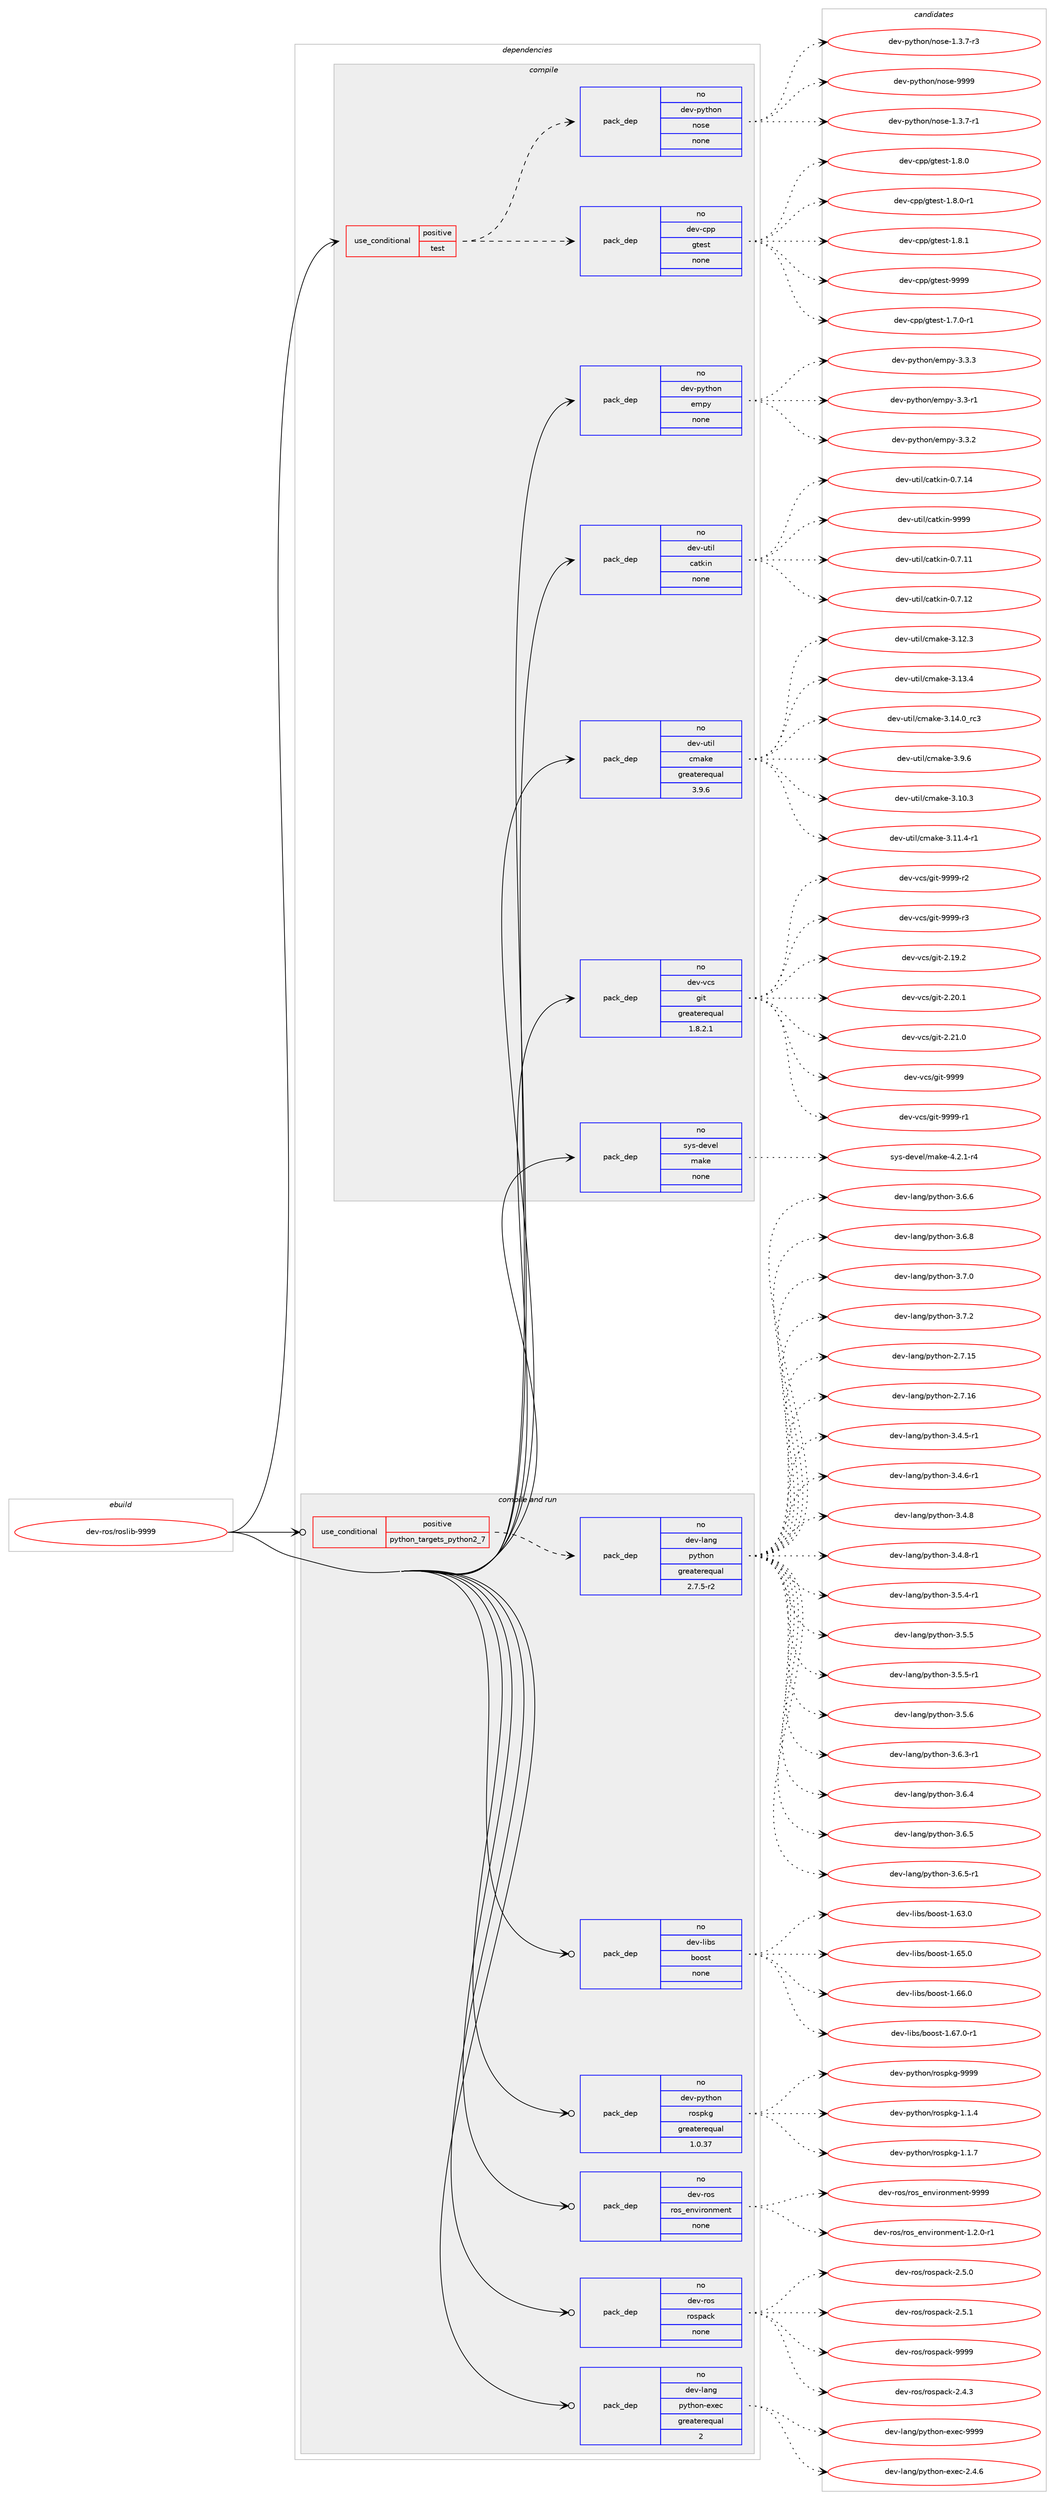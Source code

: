 digraph prolog {

# *************
# Graph options
# *************

newrank=true;
concentrate=true;
compound=true;
graph [rankdir=LR,fontname=Helvetica,fontsize=10,ranksep=1.5];#, ranksep=2.5, nodesep=0.2];
edge  [arrowhead=vee];
node  [fontname=Helvetica,fontsize=10];

# **********
# The ebuild
# **********

subgraph cluster_leftcol {
color=gray;
rank=same;
label=<<i>ebuild</i>>;
id [label="dev-ros/roslib-9999", color=red, width=4, href="../dev-ros/roslib-9999.svg"];
}

# ****************
# The dependencies
# ****************

subgraph cluster_midcol {
color=gray;
label=<<i>dependencies</i>>;
subgraph cluster_compile {
fillcolor="#eeeeee";
style=filled;
label=<<i>compile</i>>;
subgraph cond389965 {
dependency1465747 [label=<<TABLE BORDER="0" CELLBORDER="1" CELLSPACING="0" CELLPADDING="4"><TR><TD ROWSPAN="3" CELLPADDING="10">use_conditional</TD></TR><TR><TD>positive</TD></TR><TR><TD>test</TD></TR></TABLE>>, shape=none, color=red];
subgraph pack1052392 {
dependency1465748 [label=<<TABLE BORDER="0" CELLBORDER="1" CELLSPACING="0" CELLPADDING="4" WIDTH="220"><TR><TD ROWSPAN="6" CELLPADDING="30">pack_dep</TD></TR><TR><TD WIDTH="110">no</TD></TR><TR><TD>dev-cpp</TD></TR><TR><TD>gtest</TD></TR><TR><TD>none</TD></TR><TR><TD></TD></TR></TABLE>>, shape=none, color=blue];
}
dependency1465747:e -> dependency1465748:w [weight=20,style="dashed",arrowhead="vee"];
subgraph pack1052393 {
dependency1465749 [label=<<TABLE BORDER="0" CELLBORDER="1" CELLSPACING="0" CELLPADDING="4" WIDTH="220"><TR><TD ROWSPAN="6" CELLPADDING="30">pack_dep</TD></TR><TR><TD WIDTH="110">no</TD></TR><TR><TD>dev-python</TD></TR><TR><TD>nose</TD></TR><TR><TD>none</TD></TR><TR><TD></TD></TR></TABLE>>, shape=none, color=blue];
}
dependency1465747:e -> dependency1465749:w [weight=20,style="dashed",arrowhead="vee"];
}
id:e -> dependency1465747:w [weight=20,style="solid",arrowhead="vee"];
subgraph pack1052394 {
dependency1465750 [label=<<TABLE BORDER="0" CELLBORDER="1" CELLSPACING="0" CELLPADDING="4" WIDTH="220"><TR><TD ROWSPAN="6" CELLPADDING="30">pack_dep</TD></TR><TR><TD WIDTH="110">no</TD></TR><TR><TD>dev-python</TD></TR><TR><TD>empy</TD></TR><TR><TD>none</TD></TR><TR><TD></TD></TR></TABLE>>, shape=none, color=blue];
}
id:e -> dependency1465750:w [weight=20,style="solid",arrowhead="vee"];
subgraph pack1052395 {
dependency1465751 [label=<<TABLE BORDER="0" CELLBORDER="1" CELLSPACING="0" CELLPADDING="4" WIDTH="220"><TR><TD ROWSPAN="6" CELLPADDING="30">pack_dep</TD></TR><TR><TD WIDTH="110">no</TD></TR><TR><TD>dev-util</TD></TR><TR><TD>catkin</TD></TR><TR><TD>none</TD></TR><TR><TD></TD></TR></TABLE>>, shape=none, color=blue];
}
id:e -> dependency1465751:w [weight=20,style="solid",arrowhead="vee"];
subgraph pack1052396 {
dependency1465752 [label=<<TABLE BORDER="0" CELLBORDER="1" CELLSPACING="0" CELLPADDING="4" WIDTH="220"><TR><TD ROWSPAN="6" CELLPADDING="30">pack_dep</TD></TR><TR><TD WIDTH="110">no</TD></TR><TR><TD>dev-util</TD></TR><TR><TD>cmake</TD></TR><TR><TD>greaterequal</TD></TR><TR><TD>3.9.6</TD></TR></TABLE>>, shape=none, color=blue];
}
id:e -> dependency1465752:w [weight=20,style="solid",arrowhead="vee"];
subgraph pack1052397 {
dependency1465753 [label=<<TABLE BORDER="0" CELLBORDER="1" CELLSPACING="0" CELLPADDING="4" WIDTH="220"><TR><TD ROWSPAN="6" CELLPADDING="30">pack_dep</TD></TR><TR><TD WIDTH="110">no</TD></TR><TR><TD>dev-vcs</TD></TR><TR><TD>git</TD></TR><TR><TD>greaterequal</TD></TR><TR><TD>1.8.2.1</TD></TR></TABLE>>, shape=none, color=blue];
}
id:e -> dependency1465753:w [weight=20,style="solid",arrowhead="vee"];
subgraph pack1052398 {
dependency1465754 [label=<<TABLE BORDER="0" CELLBORDER="1" CELLSPACING="0" CELLPADDING="4" WIDTH="220"><TR><TD ROWSPAN="6" CELLPADDING="30">pack_dep</TD></TR><TR><TD WIDTH="110">no</TD></TR><TR><TD>sys-devel</TD></TR><TR><TD>make</TD></TR><TR><TD>none</TD></TR><TR><TD></TD></TR></TABLE>>, shape=none, color=blue];
}
id:e -> dependency1465754:w [weight=20,style="solid",arrowhead="vee"];
}
subgraph cluster_compileandrun {
fillcolor="#eeeeee";
style=filled;
label=<<i>compile and run</i>>;
subgraph cond389966 {
dependency1465755 [label=<<TABLE BORDER="0" CELLBORDER="1" CELLSPACING="0" CELLPADDING="4"><TR><TD ROWSPAN="3" CELLPADDING="10">use_conditional</TD></TR><TR><TD>positive</TD></TR><TR><TD>python_targets_python2_7</TD></TR></TABLE>>, shape=none, color=red];
subgraph pack1052399 {
dependency1465756 [label=<<TABLE BORDER="0" CELLBORDER="1" CELLSPACING="0" CELLPADDING="4" WIDTH="220"><TR><TD ROWSPAN="6" CELLPADDING="30">pack_dep</TD></TR><TR><TD WIDTH="110">no</TD></TR><TR><TD>dev-lang</TD></TR><TR><TD>python</TD></TR><TR><TD>greaterequal</TD></TR><TR><TD>2.7.5-r2</TD></TR></TABLE>>, shape=none, color=blue];
}
dependency1465755:e -> dependency1465756:w [weight=20,style="dashed",arrowhead="vee"];
}
id:e -> dependency1465755:w [weight=20,style="solid",arrowhead="odotvee"];
subgraph pack1052400 {
dependency1465757 [label=<<TABLE BORDER="0" CELLBORDER="1" CELLSPACING="0" CELLPADDING="4" WIDTH="220"><TR><TD ROWSPAN="6" CELLPADDING="30">pack_dep</TD></TR><TR><TD WIDTH="110">no</TD></TR><TR><TD>dev-lang</TD></TR><TR><TD>python-exec</TD></TR><TR><TD>greaterequal</TD></TR><TR><TD>2</TD></TR></TABLE>>, shape=none, color=blue];
}
id:e -> dependency1465757:w [weight=20,style="solid",arrowhead="odotvee"];
subgraph pack1052401 {
dependency1465758 [label=<<TABLE BORDER="0" CELLBORDER="1" CELLSPACING="0" CELLPADDING="4" WIDTH="220"><TR><TD ROWSPAN="6" CELLPADDING="30">pack_dep</TD></TR><TR><TD WIDTH="110">no</TD></TR><TR><TD>dev-libs</TD></TR><TR><TD>boost</TD></TR><TR><TD>none</TD></TR><TR><TD></TD></TR></TABLE>>, shape=none, color=blue];
}
id:e -> dependency1465758:w [weight=20,style="solid",arrowhead="odotvee"];
subgraph pack1052402 {
dependency1465759 [label=<<TABLE BORDER="0" CELLBORDER="1" CELLSPACING="0" CELLPADDING="4" WIDTH="220"><TR><TD ROWSPAN="6" CELLPADDING="30">pack_dep</TD></TR><TR><TD WIDTH="110">no</TD></TR><TR><TD>dev-python</TD></TR><TR><TD>rospkg</TD></TR><TR><TD>greaterequal</TD></TR><TR><TD>1.0.37</TD></TR></TABLE>>, shape=none, color=blue];
}
id:e -> dependency1465759:w [weight=20,style="solid",arrowhead="odotvee"];
subgraph pack1052403 {
dependency1465760 [label=<<TABLE BORDER="0" CELLBORDER="1" CELLSPACING="0" CELLPADDING="4" WIDTH="220"><TR><TD ROWSPAN="6" CELLPADDING="30">pack_dep</TD></TR><TR><TD WIDTH="110">no</TD></TR><TR><TD>dev-ros</TD></TR><TR><TD>ros_environment</TD></TR><TR><TD>none</TD></TR><TR><TD></TD></TR></TABLE>>, shape=none, color=blue];
}
id:e -> dependency1465760:w [weight=20,style="solid",arrowhead="odotvee"];
subgraph pack1052404 {
dependency1465761 [label=<<TABLE BORDER="0" CELLBORDER="1" CELLSPACING="0" CELLPADDING="4" WIDTH="220"><TR><TD ROWSPAN="6" CELLPADDING="30">pack_dep</TD></TR><TR><TD WIDTH="110">no</TD></TR><TR><TD>dev-ros</TD></TR><TR><TD>rospack</TD></TR><TR><TD>none</TD></TR><TR><TD></TD></TR></TABLE>>, shape=none, color=blue];
}
id:e -> dependency1465761:w [weight=20,style="solid",arrowhead="odotvee"];
}
subgraph cluster_run {
fillcolor="#eeeeee";
style=filled;
label=<<i>run</i>>;
}
}

# **************
# The candidates
# **************

subgraph cluster_choices {
rank=same;
color=gray;
label=<<i>candidates</i>>;

subgraph choice1052392 {
color=black;
nodesep=1;
choice1001011184599112112471031161011151164549465546484511449 [label="dev-cpp/gtest-1.7.0-r1", color=red, width=4,href="../dev-cpp/gtest-1.7.0-r1.svg"];
choice100101118459911211247103116101115116454946564648 [label="dev-cpp/gtest-1.8.0", color=red, width=4,href="../dev-cpp/gtest-1.8.0.svg"];
choice1001011184599112112471031161011151164549465646484511449 [label="dev-cpp/gtest-1.8.0-r1", color=red, width=4,href="../dev-cpp/gtest-1.8.0-r1.svg"];
choice100101118459911211247103116101115116454946564649 [label="dev-cpp/gtest-1.8.1", color=red, width=4,href="../dev-cpp/gtest-1.8.1.svg"];
choice1001011184599112112471031161011151164557575757 [label="dev-cpp/gtest-9999", color=red, width=4,href="../dev-cpp/gtest-9999.svg"];
dependency1465748:e -> choice1001011184599112112471031161011151164549465546484511449:w [style=dotted,weight="100"];
dependency1465748:e -> choice100101118459911211247103116101115116454946564648:w [style=dotted,weight="100"];
dependency1465748:e -> choice1001011184599112112471031161011151164549465646484511449:w [style=dotted,weight="100"];
dependency1465748:e -> choice100101118459911211247103116101115116454946564649:w [style=dotted,weight="100"];
dependency1465748:e -> choice1001011184599112112471031161011151164557575757:w [style=dotted,weight="100"];
}
subgraph choice1052393 {
color=black;
nodesep=1;
choice10010111845112121116104111110471101111151014549465146554511449 [label="dev-python/nose-1.3.7-r1", color=red, width=4,href="../dev-python/nose-1.3.7-r1.svg"];
choice10010111845112121116104111110471101111151014549465146554511451 [label="dev-python/nose-1.3.7-r3", color=red, width=4,href="../dev-python/nose-1.3.7-r3.svg"];
choice10010111845112121116104111110471101111151014557575757 [label="dev-python/nose-9999", color=red, width=4,href="../dev-python/nose-9999.svg"];
dependency1465749:e -> choice10010111845112121116104111110471101111151014549465146554511449:w [style=dotted,weight="100"];
dependency1465749:e -> choice10010111845112121116104111110471101111151014549465146554511451:w [style=dotted,weight="100"];
dependency1465749:e -> choice10010111845112121116104111110471101111151014557575757:w [style=dotted,weight="100"];
}
subgraph choice1052394 {
color=black;
nodesep=1;
choice1001011184511212111610411111047101109112121455146514511449 [label="dev-python/empy-3.3-r1", color=red, width=4,href="../dev-python/empy-3.3-r1.svg"];
choice1001011184511212111610411111047101109112121455146514650 [label="dev-python/empy-3.3.2", color=red, width=4,href="../dev-python/empy-3.3.2.svg"];
choice1001011184511212111610411111047101109112121455146514651 [label="dev-python/empy-3.3.3", color=red, width=4,href="../dev-python/empy-3.3.3.svg"];
dependency1465750:e -> choice1001011184511212111610411111047101109112121455146514511449:w [style=dotted,weight="100"];
dependency1465750:e -> choice1001011184511212111610411111047101109112121455146514650:w [style=dotted,weight="100"];
dependency1465750:e -> choice1001011184511212111610411111047101109112121455146514651:w [style=dotted,weight="100"];
}
subgraph choice1052395 {
color=black;
nodesep=1;
choice1001011184511711610510847999711610710511045484655464949 [label="dev-util/catkin-0.7.11", color=red, width=4,href="../dev-util/catkin-0.7.11.svg"];
choice1001011184511711610510847999711610710511045484655464950 [label="dev-util/catkin-0.7.12", color=red, width=4,href="../dev-util/catkin-0.7.12.svg"];
choice1001011184511711610510847999711610710511045484655464952 [label="dev-util/catkin-0.7.14", color=red, width=4,href="../dev-util/catkin-0.7.14.svg"];
choice100101118451171161051084799971161071051104557575757 [label="dev-util/catkin-9999", color=red, width=4,href="../dev-util/catkin-9999.svg"];
dependency1465751:e -> choice1001011184511711610510847999711610710511045484655464949:w [style=dotted,weight="100"];
dependency1465751:e -> choice1001011184511711610510847999711610710511045484655464950:w [style=dotted,weight="100"];
dependency1465751:e -> choice1001011184511711610510847999711610710511045484655464952:w [style=dotted,weight="100"];
dependency1465751:e -> choice100101118451171161051084799971161071051104557575757:w [style=dotted,weight="100"];
}
subgraph choice1052396 {
color=black;
nodesep=1;
choice1001011184511711610510847991099710710145514649484651 [label="dev-util/cmake-3.10.3", color=red, width=4,href="../dev-util/cmake-3.10.3.svg"];
choice10010111845117116105108479910997107101455146494946524511449 [label="dev-util/cmake-3.11.4-r1", color=red, width=4,href="../dev-util/cmake-3.11.4-r1.svg"];
choice1001011184511711610510847991099710710145514649504651 [label="dev-util/cmake-3.12.3", color=red, width=4,href="../dev-util/cmake-3.12.3.svg"];
choice1001011184511711610510847991099710710145514649514652 [label="dev-util/cmake-3.13.4", color=red, width=4,href="../dev-util/cmake-3.13.4.svg"];
choice1001011184511711610510847991099710710145514649524648951149951 [label="dev-util/cmake-3.14.0_rc3", color=red, width=4,href="../dev-util/cmake-3.14.0_rc3.svg"];
choice10010111845117116105108479910997107101455146574654 [label="dev-util/cmake-3.9.6", color=red, width=4,href="../dev-util/cmake-3.9.6.svg"];
dependency1465752:e -> choice1001011184511711610510847991099710710145514649484651:w [style=dotted,weight="100"];
dependency1465752:e -> choice10010111845117116105108479910997107101455146494946524511449:w [style=dotted,weight="100"];
dependency1465752:e -> choice1001011184511711610510847991099710710145514649504651:w [style=dotted,weight="100"];
dependency1465752:e -> choice1001011184511711610510847991099710710145514649514652:w [style=dotted,weight="100"];
dependency1465752:e -> choice1001011184511711610510847991099710710145514649524648951149951:w [style=dotted,weight="100"];
dependency1465752:e -> choice10010111845117116105108479910997107101455146574654:w [style=dotted,weight="100"];
}
subgraph choice1052397 {
color=black;
nodesep=1;
choice10010111845118991154710310511645504649574650 [label="dev-vcs/git-2.19.2", color=red, width=4,href="../dev-vcs/git-2.19.2.svg"];
choice10010111845118991154710310511645504650484649 [label="dev-vcs/git-2.20.1", color=red, width=4,href="../dev-vcs/git-2.20.1.svg"];
choice10010111845118991154710310511645504650494648 [label="dev-vcs/git-2.21.0", color=red, width=4,href="../dev-vcs/git-2.21.0.svg"];
choice1001011184511899115471031051164557575757 [label="dev-vcs/git-9999", color=red, width=4,href="../dev-vcs/git-9999.svg"];
choice10010111845118991154710310511645575757574511449 [label="dev-vcs/git-9999-r1", color=red, width=4,href="../dev-vcs/git-9999-r1.svg"];
choice10010111845118991154710310511645575757574511450 [label="dev-vcs/git-9999-r2", color=red, width=4,href="../dev-vcs/git-9999-r2.svg"];
choice10010111845118991154710310511645575757574511451 [label="dev-vcs/git-9999-r3", color=red, width=4,href="../dev-vcs/git-9999-r3.svg"];
dependency1465753:e -> choice10010111845118991154710310511645504649574650:w [style=dotted,weight="100"];
dependency1465753:e -> choice10010111845118991154710310511645504650484649:w [style=dotted,weight="100"];
dependency1465753:e -> choice10010111845118991154710310511645504650494648:w [style=dotted,weight="100"];
dependency1465753:e -> choice1001011184511899115471031051164557575757:w [style=dotted,weight="100"];
dependency1465753:e -> choice10010111845118991154710310511645575757574511449:w [style=dotted,weight="100"];
dependency1465753:e -> choice10010111845118991154710310511645575757574511450:w [style=dotted,weight="100"];
dependency1465753:e -> choice10010111845118991154710310511645575757574511451:w [style=dotted,weight="100"];
}
subgraph choice1052398 {
color=black;
nodesep=1;
choice1151211154510010111810110847109971071014552465046494511452 [label="sys-devel/make-4.2.1-r4", color=red, width=4,href="../sys-devel/make-4.2.1-r4.svg"];
dependency1465754:e -> choice1151211154510010111810110847109971071014552465046494511452:w [style=dotted,weight="100"];
}
subgraph choice1052399 {
color=black;
nodesep=1;
choice10010111845108971101034711212111610411111045504655464953 [label="dev-lang/python-2.7.15", color=red, width=4,href="../dev-lang/python-2.7.15.svg"];
choice10010111845108971101034711212111610411111045504655464954 [label="dev-lang/python-2.7.16", color=red, width=4,href="../dev-lang/python-2.7.16.svg"];
choice1001011184510897110103471121211161041111104551465246534511449 [label="dev-lang/python-3.4.5-r1", color=red, width=4,href="../dev-lang/python-3.4.5-r1.svg"];
choice1001011184510897110103471121211161041111104551465246544511449 [label="dev-lang/python-3.4.6-r1", color=red, width=4,href="../dev-lang/python-3.4.6-r1.svg"];
choice100101118451089711010347112121116104111110455146524656 [label="dev-lang/python-3.4.8", color=red, width=4,href="../dev-lang/python-3.4.8.svg"];
choice1001011184510897110103471121211161041111104551465246564511449 [label="dev-lang/python-3.4.8-r1", color=red, width=4,href="../dev-lang/python-3.4.8-r1.svg"];
choice1001011184510897110103471121211161041111104551465346524511449 [label="dev-lang/python-3.5.4-r1", color=red, width=4,href="../dev-lang/python-3.5.4-r1.svg"];
choice100101118451089711010347112121116104111110455146534653 [label="dev-lang/python-3.5.5", color=red, width=4,href="../dev-lang/python-3.5.5.svg"];
choice1001011184510897110103471121211161041111104551465346534511449 [label="dev-lang/python-3.5.5-r1", color=red, width=4,href="../dev-lang/python-3.5.5-r1.svg"];
choice100101118451089711010347112121116104111110455146534654 [label="dev-lang/python-3.5.6", color=red, width=4,href="../dev-lang/python-3.5.6.svg"];
choice1001011184510897110103471121211161041111104551465446514511449 [label="dev-lang/python-3.6.3-r1", color=red, width=4,href="../dev-lang/python-3.6.3-r1.svg"];
choice100101118451089711010347112121116104111110455146544652 [label="dev-lang/python-3.6.4", color=red, width=4,href="../dev-lang/python-3.6.4.svg"];
choice100101118451089711010347112121116104111110455146544653 [label="dev-lang/python-3.6.5", color=red, width=4,href="../dev-lang/python-3.6.5.svg"];
choice1001011184510897110103471121211161041111104551465446534511449 [label="dev-lang/python-3.6.5-r1", color=red, width=4,href="../dev-lang/python-3.6.5-r1.svg"];
choice100101118451089711010347112121116104111110455146544654 [label="dev-lang/python-3.6.6", color=red, width=4,href="../dev-lang/python-3.6.6.svg"];
choice100101118451089711010347112121116104111110455146544656 [label="dev-lang/python-3.6.8", color=red, width=4,href="../dev-lang/python-3.6.8.svg"];
choice100101118451089711010347112121116104111110455146554648 [label="dev-lang/python-3.7.0", color=red, width=4,href="../dev-lang/python-3.7.0.svg"];
choice100101118451089711010347112121116104111110455146554650 [label="dev-lang/python-3.7.2", color=red, width=4,href="../dev-lang/python-3.7.2.svg"];
dependency1465756:e -> choice10010111845108971101034711212111610411111045504655464953:w [style=dotted,weight="100"];
dependency1465756:e -> choice10010111845108971101034711212111610411111045504655464954:w [style=dotted,weight="100"];
dependency1465756:e -> choice1001011184510897110103471121211161041111104551465246534511449:w [style=dotted,weight="100"];
dependency1465756:e -> choice1001011184510897110103471121211161041111104551465246544511449:w [style=dotted,weight="100"];
dependency1465756:e -> choice100101118451089711010347112121116104111110455146524656:w [style=dotted,weight="100"];
dependency1465756:e -> choice1001011184510897110103471121211161041111104551465246564511449:w [style=dotted,weight="100"];
dependency1465756:e -> choice1001011184510897110103471121211161041111104551465346524511449:w [style=dotted,weight="100"];
dependency1465756:e -> choice100101118451089711010347112121116104111110455146534653:w [style=dotted,weight="100"];
dependency1465756:e -> choice1001011184510897110103471121211161041111104551465346534511449:w [style=dotted,weight="100"];
dependency1465756:e -> choice100101118451089711010347112121116104111110455146534654:w [style=dotted,weight="100"];
dependency1465756:e -> choice1001011184510897110103471121211161041111104551465446514511449:w [style=dotted,weight="100"];
dependency1465756:e -> choice100101118451089711010347112121116104111110455146544652:w [style=dotted,weight="100"];
dependency1465756:e -> choice100101118451089711010347112121116104111110455146544653:w [style=dotted,weight="100"];
dependency1465756:e -> choice1001011184510897110103471121211161041111104551465446534511449:w [style=dotted,weight="100"];
dependency1465756:e -> choice100101118451089711010347112121116104111110455146544654:w [style=dotted,weight="100"];
dependency1465756:e -> choice100101118451089711010347112121116104111110455146544656:w [style=dotted,weight="100"];
dependency1465756:e -> choice100101118451089711010347112121116104111110455146554648:w [style=dotted,weight="100"];
dependency1465756:e -> choice100101118451089711010347112121116104111110455146554650:w [style=dotted,weight="100"];
}
subgraph choice1052400 {
color=black;
nodesep=1;
choice1001011184510897110103471121211161041111104510112010199455046524654 [label="dev-lang/python-exec-2.4.6", color=red, width=4,href="../dev-lang/python-exec-2.4.6.svg"];
choice10010111845108971101034711212111610411111045101120101994557575757 [label="dev-lang/python-exec-9999", color=red, width=4,href="../dev-lang/python-exec-9999.svg"];
dependency1465757:e -> choice1001011184510897110103471121211161041111104510112010199455046524654:w [style=dotted,weight="100"];
dependency1465757:e -> choice10010111845108971101034711212111610411111045101120101994557575757:w [style=dotted,weight="100"];
}
subgraph choice1052401 {
color=black;
nodesep=1;
choice1001011184510810598115479811111111511645494654514648 [label="dev-libs/boost-1.63.0", color=red, width=4,href="../dev-libs/boost-1.63.0.svg"];
choice1001011184510810598115479811111111511645494654534648 [label="dev-libs/boost-1.65.0", color=red, width=4,href="../dev-libs/boost-1.65.0.svg"];
choice1001011184510810598115479811111111511645494654544648 [label="dev-libs/boost-1.66.0", color=red, width=4,href="../dev-libs/boost-1.66.0.svg"];
choice10010111845108105981154798111111115116454946545546484511449 [label="dev-libs/boost-1.67.0-r1", color=red, width=4,href="../dev-libs/boost-1.67.0-r1.svg"];
dependency1465758:e -> choice1001011184510810598115479811111111511645494654514648:w [style=dotted,weight="100"];
dependency1465758:e -> choice1001011184510810598115479811111111511645494654534648:w [style=dotted,weight="100"];
dependency1465758:e -> choice1001011184510810598115479811111111511645494654544648:w [style=dotted,weight="100"];
dependency1465758:e -> choice10010111845108105981154798111111115116454946545546484511449:w [style=dotted,weight="100"];
}
subgraph choice1052402 {
color=black;
nodesep=1;
choice1001011184511212111610411111047114111115112107103454946494652 [label="dev-python/rospkg-1.1.4", color=red, width=4,href="../dev-python/rospkg-1.1.4.svg"];
choice1001011184511212111610411111047114111115112107103454946494655 [label="dev-python/rospkg-1.1.7", color=red, width=4,href="../dev-python/rospkg-1.1.7.svg"];
choice10010111845112121116104111110471141111151121071034557575757 [label="dev-python/rospkg-9999", color=red, width=4,href="../dev-python/rospkg-9999.svg"];
dependency1465759:e -> choice1001011184511212111610411111047114111115112107103454946494652:w [style=dotted,weight="100"];
dependency1465759:e -> choice1001011184511212111610411111047114111115112107103454946494655:w [style=dotted,weight="100"];
dependency1465759:e -> choice10010111845112121116104111110471141111151121071034557575757:w [style=dotted,weight="100"];
}
subgraph choice1052403 {
color=black;
nodesep=1;
choice1001011184511411111547114111115951011101181051141111101091011101164549465046484511449 [label="dev-ros/ros_environment-1.2.0-r1", color=red, width=4,href="../dev-ros/ros_environment-1.2.0-r1.svg"];
choice1001011184511411111547114111115951011101181051141111101091011101164557575757 [label="dev-ros/ros_environment-9999", color=red, width=4,href="../dev-ros/ros_environment-9999.svg"];
dependency1465760:e -> choice1001011184511411111547114111115951011101181051141111101091011101164549465046484511449:w [style=dotted,weight="100"];
dependency1465760:e -> choice1001011184511411111547114111115951011101181051141111101091011101164557575757:w [style=dotted,weight="100"];
}
subgraph choice1052404 {
color=black;
nodesep=1;
choice10010111845114111115471141111151129799107455046524651 [label="dev-ros/rospack-2.4.3", color=red, width=4,href="../dev-ros/rospack-2.4.3.svg"];
choice10010111845114111115471141111151129799107455046534648 [label="dev-ros/rospack-2.5.0", color=red, width=4,href="../dev-ros/rospack-2.5.0.svg"];
choice10010111845114111115471141111151129799107455046534649 [label="dev-ros/rospack-2.5.1", color=red, width=4,href="../dev-ros/rospack-2.5.1.svg"];
choice100101118451141111154711411111511297991074557575757 [label="dev-ros/rospack-9999", color=red, width=4,href="../dev-ros/rospack-9999.svg"];
dependency1465761:e -> choice10010111845114111115471141111151129799107455046524651:w [style=dotted,weight="100"];
dependency1465761:e -> choice10010111845114111115471141111151129799107455046534648:w [style=dotted,weight="100"];
dependency1465761:e -> choice10010111845114111115471141111151129799107455046534649:w [style=dotted,weight="100"];
dependency1465761:e -> choice100101118451141111154711411111511297991074557575757:w [style=dotted,weight="100"];
}
}

}
